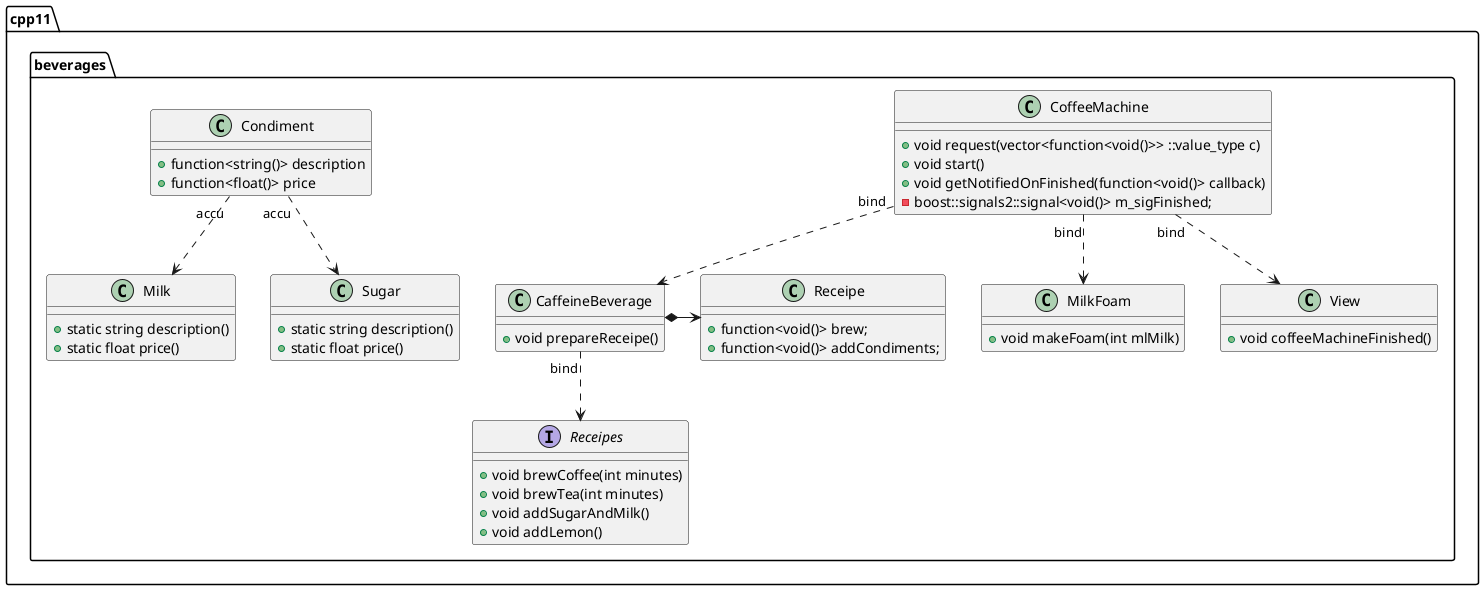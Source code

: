 @startuml
set namespaceSeparator ::

class cpp11::beverages::CaffeineBeverage {
+ void prepareReceipe()
}

class cpp11::beverages::CoffeeMachine {
+ void request(vector<function<void()>> ::value_type c)
+ void start()
+ void getNotifiedOnFinished(function<void()> callback)
- boost::signals2::signal<void()> m_sigFinished;
}

class cpp11::beverages::Condiment {
+ function<string()> description
+ function<float()> price
}

class cpp11::beverages::Milk {
+ static string description()
+ static float price()
}

class cpp11::beverages::Sugar {
+ static string description()
+ static float price()
}


class cpp11::beverages::MilkFoam {
+ void makeFoam(int mlMilk)
}

class cpp11::beverages::Receipe {
+ function<void()> brew;
+ function<void()> addCondiments;
}

interface cpp11::beverages::Receipes {
+ void brewCoffee(int minutes)
+ void brewTea(int minutes)
+ void addSugarAndMilk()
+ void addLemon()
}


class cpp11::beverages::View
{
+ void coffeeMachineFinished()
}

cpp11::beverages::CaffeineBeverage *-right-> cpp11::beverages::Receipe

cpp11::beverages::CoffeeMachine "bind"..> cpp11::beverages::CaffeineBeverage

cpp11::beverages::CaffeineBeverage "bind"..> cpp11::beverages::Receipes


cpp11::beverages::CoffeeMachine "bind"..> cpp11::beverages::MilkFoam

cpp11::beverages::CoffeeMachine "bind"..> cpp11::beverages::View

cpp11::beverages::Condiment "accu"..>  cpp11::beverages::Milk
cpp11::beverages::Condiment "accu"..>  cpp11::beverages::Sugar


@enduml
